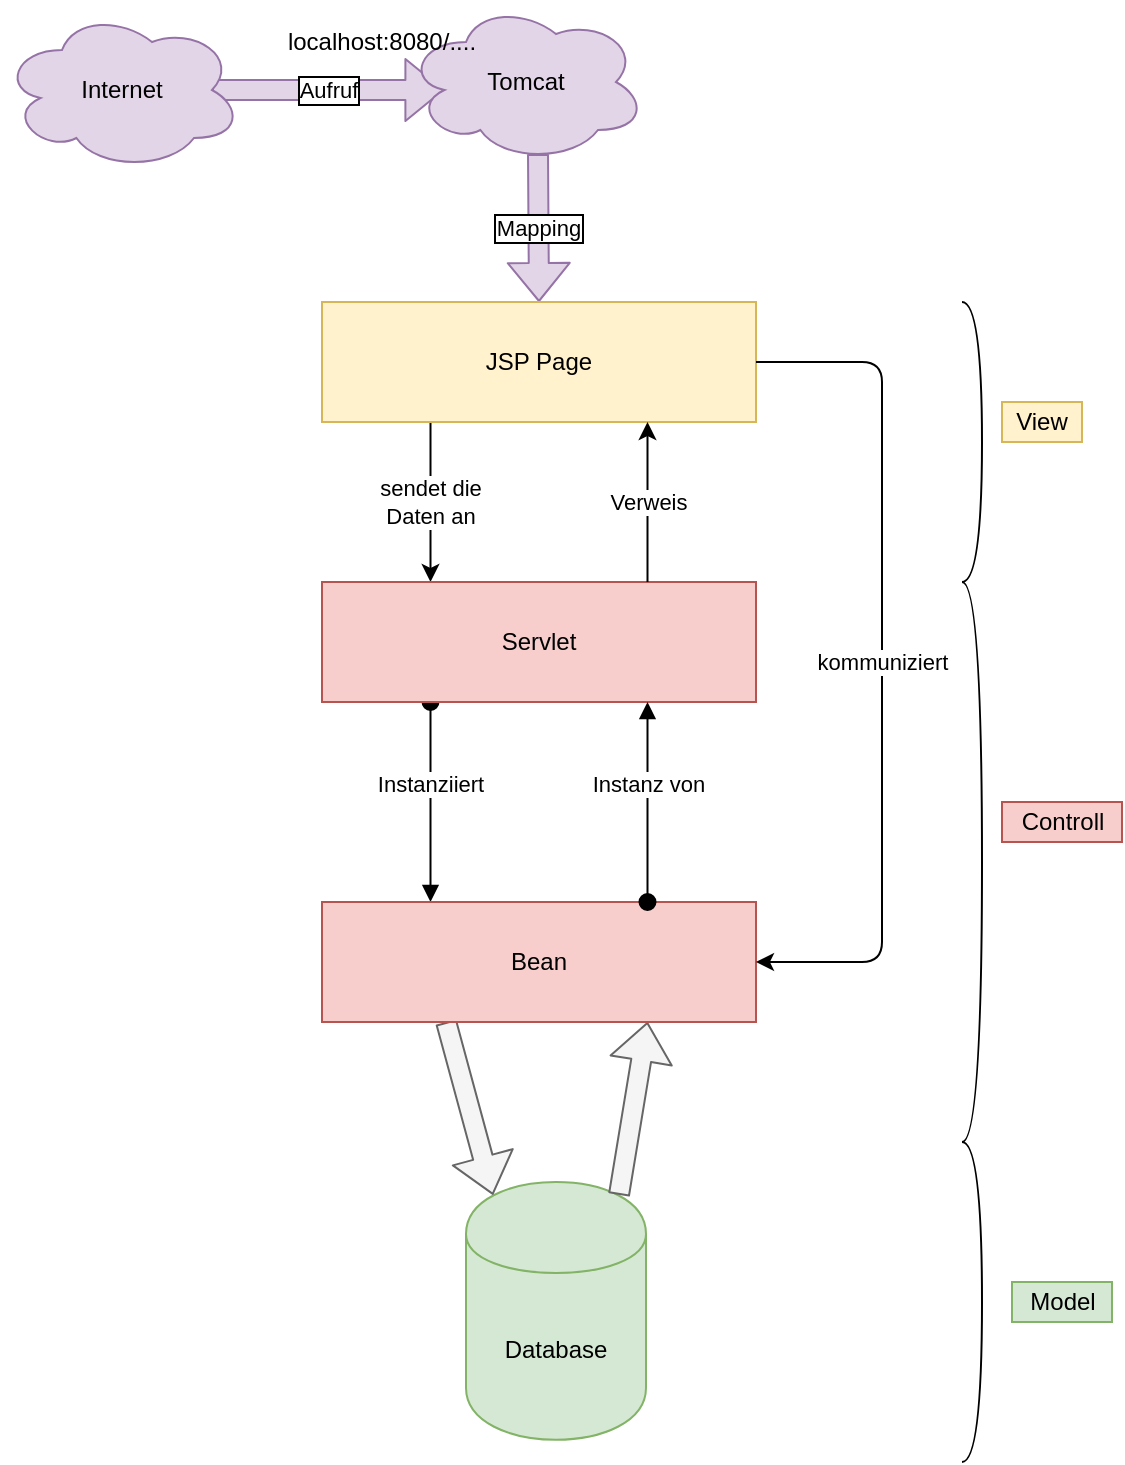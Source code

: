 <mxfile version="13.2.4" type="device"><diagram name="Page-1" id="c4acf3e9-155e-7222-9cf6-157b1a14988f"><mxGraphModel dx="1185" dy="635" grid="1" gridSize="10" guides="1" tooltips="1" connect="1" arrows="1" fold="1" page="1" pageScale="1" pageWidth="850" pageHeight="1100" background="#ffffff" math="0" shadow="0"><root><mxCell id="0"/><mxCell id="1" parent="0"/><mxCell id="8EgXiO3rUwINpSOCWkKy-4" value="Aufruf" style="shape=flexArrow;endArrow=classic;html=1;exitX=0.875;exitY=0.5;exitDx=0;exitDy=0;exitPerimeter=0;entryX=0.16;entryY=0.55;entryDx=0;entryDy=0;labelBorderColor=#000000;entryPerimeter=0;fillColor=#e1d5e7;strokeColor=#9673a6;" parent="1" source="8EgXiO3rUwINpSOCWkKy-2" target="8EgXiO3rUwINpSOCWkKy-5" edge="1"><mxGeometry width="50" height="50" relative="1" as="geometry"><mxPoint x="400" y="320" as="sourcePoint"/><mxPoint x="450" y="270" as="targetPoint"/></mxGeometry></mxCell><mxCell id="8EgXiO3rUwINpSOCWkKy-2" value="Internet" style="ellipse;shape=cloud;whiteSpace=wrap;html=1;fillColor=#e1d5e7;strokeColor=#9673a6;" parent="1" vertex="1"><mxGeometry x="20" y="34" width="120" height="80" as="geometry"/></mxCell><mxCell id="8EgXiO3rUwINpSOCWkKy-5" value="Tomcat" style="ellipse;shape=cloud;whiteSpace=wrap;html=1;fillColor=#e1d5e7;strokeColor=#9673a6;" parent="1" vertex="1"><mxGeometry x="222" y="30" width="120" height="80" as="geometry"/></mxCell><mxCell id="8EgXiO3rUwINpSOCWkKy-6" value="Mapping" style="shape=flexArrow;endArrow=classic;html=1;exitX=0.55;exitY=0.95;exitDx=0;exitDy=0;exitPerimeter=0;entryX=0.5;entryY=0;entryDx=0;entryDy=0;labelBorderColor=#000000;fillColor=#e1d5e7;strokeColor=#9673a6;" parent="1" source="8EgXiO3rUwINpSOCWkKy-5" target="brAPYmz1CyJlvoZYgw8T-17" edge="1"><mxGeometry width="50" height="50" relative="1" as="geometry"><mxPoint x="400" y="320" as="sourcePoint"/><mxPoint x="450" y="270" as="targetPoint"/></mxGeometry></mxCell><mxCell id="8EgXiO3rUwINpSOCWkKy-16" value="Database" style="shape=cylinder;whiteSpace=wrap;html=1;boundedLbl=1;backgroundOutline=1;fillColor=#d5e8d4;strokeColor=#82b366;" parent="1" vertex="1"><mxGeometry x="252" y="620" width="90" height="128.88" as="geometry"/></mxCell><mxCell id="8EgXiO3rUwINpSOCWkKy-18" value="" style="shape=flexArrow;endArrow=classic;html=1;exitX=0.85;exitY=0.05;exitDx=0;exitDy=0;entryX=0.75;entryY=1;entryDx=0;entryDy=0;fillColor=#f5f5f5;strokeColor=#666666;exitPerimeter=0;" parent="1" source="8EgXiO3rUwINpSOCWkKy-16" target="brAPYmz1CyJlvoZYgw8T-19" edge="1"><mxGeometry width="50" height="50" relative="1" as="geometry"><mxPoint x="116.5" y="420" as="sourcePoint"/><mxPoint x="328.5" y="575" as="targetPoint"/></mxGeometry></mxCell><mxCell id="8EgXiO3rUwINpSOCWkKy-19" value="" style="shape=requiredInterface;html=1;verticalLabelPosition=bottom;rotation=0;" parent="1" vertex="1"><mxGeometry x="500" y="180" width="10" height="140" as="geometry"/></mxCell><mxCell id="8EgXiO3rUwINpSOCWkKy-20" value="View" style="text;html=1;strokeColor=#d6b656;fillColor=#fff2cc;align=center;verticalAlign=middle;whiteSpace=wrap;rounded=0;" parent="1" vertex="1"><mxGeometry x="520" y="230" width="40" height="20" as="geometry"/></mxCell><mxCell id="8EgXiO3rUwINpSOCWkKy-21" value="" style="shape=requiredInterface;html=1;verticalLabelPosition=bottom;rotation=0;" parent="1" vertex="1"><mxGeometry x="500" y="320" width="10" height="280" as="geometry"/></mxCell><mxCell id="8EgXiO3rUwINpSOCWkKy-23" value="Controll" style="text;html=1;align=center;verticalAlign=middle;resizable=0;points=[];autosize=1;fillColor=#f8cecc;strokeColor=#b85450;" parent="1" vertex="1"><mxGeometry x="520" y="430" width="60" height="20" as="geometry"/></mxCell><mxCell id="8EgXiO3rUwINpSOCWkKy-25" value="" style="shape=requiredInterface;html=1;verticalLabelPosition=bottom;rotation=0;" parent="1" vertex="1"><mxGeometry x="500" y="600" width="10" height="160" as="geometry"/></mxCell><mxCell id="8EgXiO3rUwINpSOCWkKy-26" value="Model" style="text;html=1;align=center;verticalAlign=middle;resizable=0;points=[];autosize=1;fillColor=#d5e8d4;strokeColor=#82b366;" parent="1" vertex="1"><mxGeometry x="525" y="670" width="50" height="20" as="geometry"/></mxCell><mxCell id="8EgXiO3rUwINpSOCWkKy-34" value="localhost:8080/...." style="text;html=1;strokeColor=none;fillColor=none;align=center;verticalAlign=middle;whiteSpace=wrap;rounded=0;" parent="1" vertex="1"><mxGeometry x="190" y="40" width="40" height="20" as="geometry"/></mxCell><mxCell id="brAPYmz1CyJlvoZYgw8T-7" value="Instanziiert" style="html=1;verticalAlign=bottom;startArrow=oval;endArrow=block;startSize=8;exitX=0.25;exitY=1;exitDx=0;exitDy=0;entryX=0.25;entryY=0;entryDx=0;entryDy=0;" edge="1" parent="1" source="brAPYmz1CyJlvoZYgw8T-18" target="brAPYmz1CyJlvoZYgw8T-19"><mxGeometry relative="1" as="geometry"><mxPoint x="341" y="410.12" as="sourcePoint"/><mxPoint x="288.5" y="470" as="targetPoint"/></mxGeometry></mxCell><mxCell id="brAPYmz1CyJlvoZYgw8T-10" value="" style="shape=flexArrow;endArrow=classic;html=1;exitX=0.286;exitY=1;exitDx=0;exitDy=0;entryX=0.15;entryY=0.05;entryDx=0;entryDy=0;fillColor=#f5f5f5;strokeColor=#666666;entryPerimeter=0;exitPerimeter=0;" edge="1" parent="1" source="brAPYmz1CyJlvoZYgw8T-19" target="8EgXiO3rUwINpSOCWkKy-16"><mxGeometry width="50" height="50" relative="1" as="geometry"><mxPoint x="248.5" y="575" as="sourcePoint"/><mxPoint x="236.5" y="455" as="targetPoint"/></mxGeometry></mxCell><mxCell id="brAPYmz1CyJlvoZYgw8T-12" value="sendet die &lt;br&gt;Daten an" style="endArrow=classic;html=1;exitX=0.25;exitY=1;exitDx=0;exitDy=0;entryX=0.25;entryY=0;entryDx=0;entryDy=0;" edge="1" parent="1" source="brAPYmz1CyJlvoZYgw8T-17" target="brAPYmz1CyJlvoZYgw8T-18"><mxGeometry width="50" height="50" relative="1" as="geometry"><mxPoint x="700" y="410" as="sourcePoint"/><mxPoint x="310.25" y="320" as="targetPoint"/></mxGeometry></mxCell><mxCell id="brAPYmz1CyJlvoZYgw8T-17" value="JSP Page" style="rounded=0;whiteSpace=wrap;html=1;fillColor=#fff2cc;strokeColor=#d6b656;" vertex="1" parent="1"><mxGeometry x="180" y="180" width="217" height="60" as="geometry"/></mxCell><mxCell id="brAPYmz1CyJlvoZYgw8T-18" value="Servlet" style="rounded=0;whiteSpace=wrap;html=1;fillColor=#f8cecc;strokeColor=#b85450;" vertex="1" parent="1"><mxGeometry x="180" y="320" width="217" height="60" as="geometry"/></mxCell><mxCell id="brAPYmz1CyJlvoZYgw8T-19" value="Bean" style="rounded=0;whiteSpace=wrap;html=1;fillColor=#f8cecc;strokeColor=#b85450;" vertex="1" parent="1"><mxGeometry x="180" y="480" width="217" height="60" as="geometry"/></mxCell><mxCell id="brAPYmz1CyJlvoZYgw8T-23" value="Instanz von" style="html=1;verticalAlign=bottom;startArrow=oval;endArrow=block;startSize=8;exitX=0.75;exitY=0;exitDx=0;exitDy=0;entryX=0.75;entryY=1;entryDx=0;entryDy=0;" edge="1" parent="1" source="brAPYmz1CyJlvoZYgw8T-19" target="brAPYmz1CyJlvoZYgw8T-18"><mxGeometry relative="1" as="geometry"><mxPoint x="244.25" y="390" as="sourcePoint"/><mxPoint x="244.25" y="490" as="targetPoint"/></mxGeometry></mxCell><mxCell id="brAPYmz1CyJlvoZYgw8T-29" value="kommuniziert" style="endArrow=classic;html=1;exitX=1;exitY=0.5;exitDx=0;exitDy=0;entryX=1;entryY=0.5;entryDx=0;entryDy=0;" edge="1" parent="1" source="brAPYmz1CyJlvoZYgw8T-17" target="brAPYmz1CyJlvoZYgw8T-19"><mxGeometry width="50" height="50" relative="1" as="geometry"><mxPoint x="480" y="360" as="sourcePoint"/><mxPoint x="530" y="310" as="targetPoint"/><Array as="points"><mxPoint x="460" y="210"/><mxPoint x="460" y="510"/></Array></mxGeometry></mxCell><mxCell id="brAPYmz1CyJlvoZYgw8T-30" value="Verweis" style="endArrow=classic;html=1;exitX=0.75;exitY=0;exitDx=0;exitDy=0;entryX=0.75;entryY=1;entryDx=0;entryDy=0;" edge="1" parent="1" source="brAPYmz1CyJlvoZYgw8T-18" target="brAPYmz1CyJlvoZYgw8T-17"><mxGeometry width="50" height="50" relative="1" as="geometry"><mxPoint x="244.25" y="250" as="sourcePoint"/><mxPoint x="244.25" y="330" as="targetPoint"/></mxGeometry></mxCell></root></mxGraphModel></diagram></mxfile>
